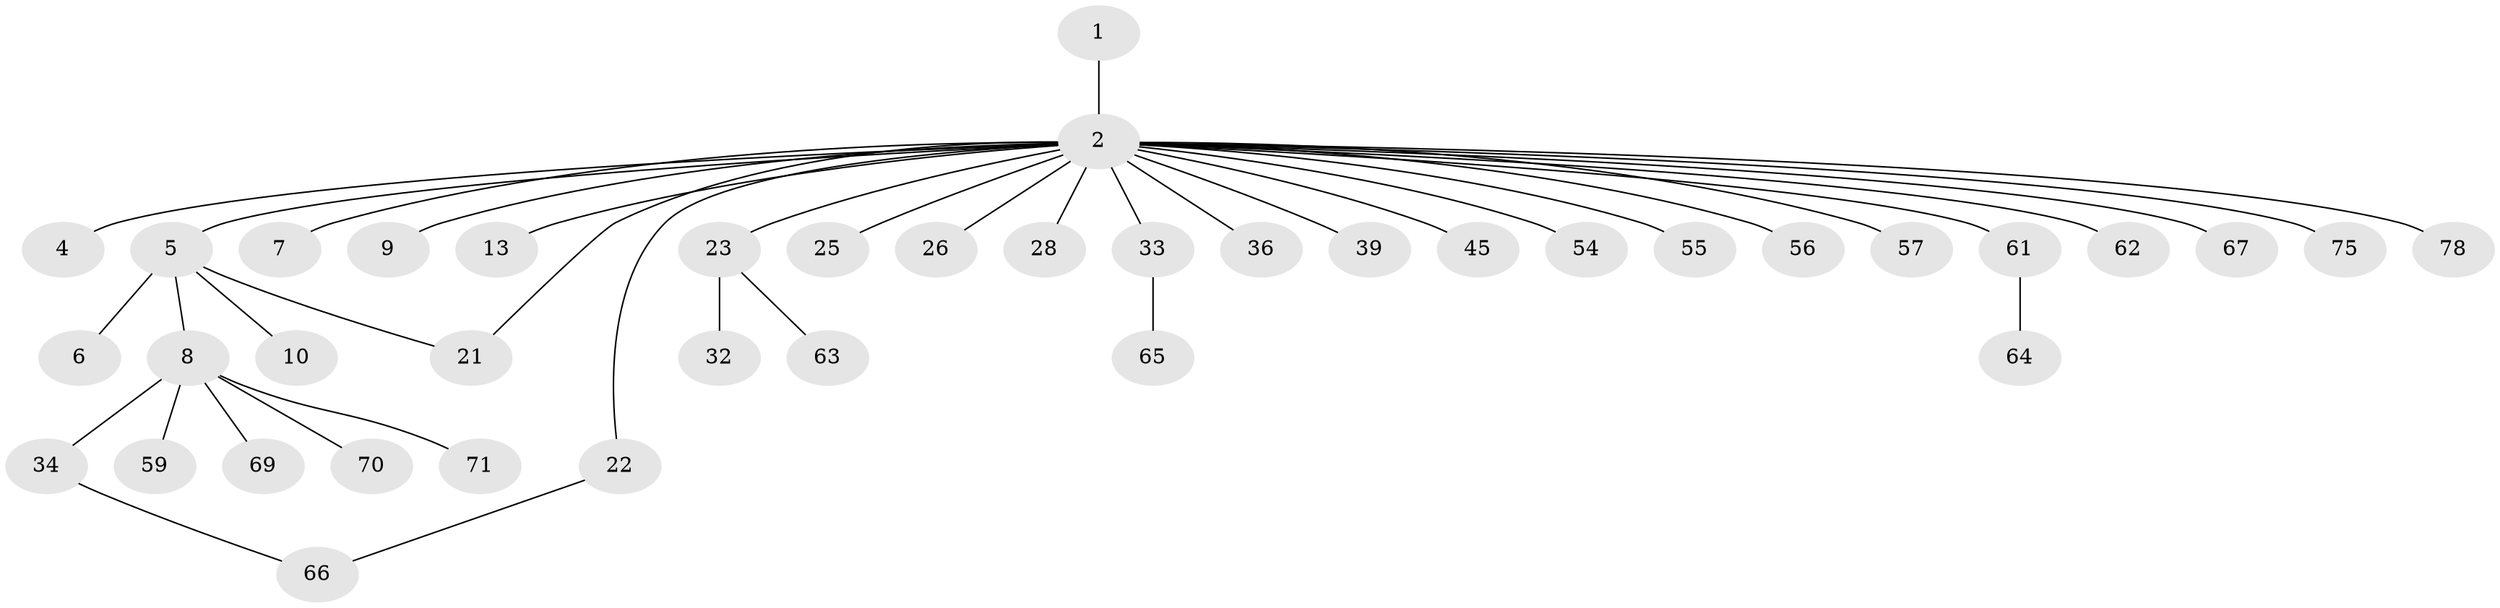 // original degree distribution, {1: 0.5897435897435898, 12: 0.02564102564102564, 14: 0.01282051282051282, 2: 0.24358974358974358, 9: 0.01282051282051282, 8: 0.01282051282051282, 3: 0.07692307692307693, 5: 0.01282051282051282, 6: 0.01282051282051282}
// Generated by graph-tools (version 1.1) at 2025/18/03/04/25 18:18:21]
// undirected, 39 vertices, 40 edges
graph export_dot {
graph [start="1"]
  node [color=gray90,style=filled];
  1;
  2 [super="+3+53+30+72+11+43+42+14+19+29"];
  4;
  5 [super="+50+18+17+12"];
  6;
  7;
  8 [super="+24+52+16+35+38+48"];
  9 [super="+74"];
  10;
  13;
  21 [super="+47"];
  22 [super="+41+76"];
  23 [super="+37+40+58"];
  25;
  26;
  28;
  32;
  33;
  34;
  36;
  39;
  45;
  54;
  55;
  56;
  57;
  59;
  61;
  62;
  63;
  64;
  65;
  66;
  67 [super="+68"];
  69 [super="+73"];
  70;
  71;
  75;
  78;
  1 -- 2;
  2 -- 7;
  2 -- 33;
  2 -- 4;
  2 -- 5 [weight=3];
  2 -- 9 [weight=2];
  2 -- 75;
  2 -- 13;
  2 -- 78;
  2 -- 21;
  2 -- 22;
  2 -- 25;
  2 -- 28;
  2 -- 62;
  2 -- 45 [weight=2];
  2 -- 57;
  2 -- 67;
  2 -- 36;
  2 -- 39;
  2 -- 23;
  2 -- 54;
  2 -- 55;
  2 -- 56;
  2 -- 26;
  2 -- 61;
  5 -- 6;
  5 -- 8;
  5 -- 10;
  5 -- 21;
  8 -- 34;
  8 -- 59;
  8 -- 69;
  8 -- 70;
  8 -- 71;
  22 -- 66;
  23 -- 32;
  23 -- 63;
  33 -- 65;
  34 -- 66;
  61 -- 64;
}
